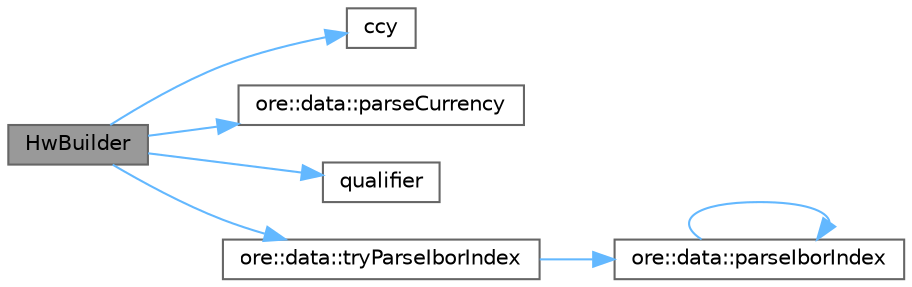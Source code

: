 digraph "HwBuilder"
{
 // INTERACTIVE_SVG=YES
 // LATEX_PDF_SIZE
  bgcolor="transparent";
  edge [fontname=Helvetica,fontsize=10,labelfontname=Helvetica,labelfontsize=10];
  node [fontname=Helvetica,fontsize=10,shape=box,height=0.2,width=0.4];
  rankdir="LR";
  Node1 [label="HwBuilder",height=0.2,width=0.4,color="gray40", fillcolor="grey60", style="filled", fontcolor="black",tooltip=" "];
  Node1 -> Node2 [color="steelblue1",style="solid"];
  Node2 [label="ccy",height=0.2,width=0.4,color="grey40", fillcolor="white", style="filled",URL="$classore_1_1data_1_1_hw_builder.html#abb9f3153eb4f49f03a95cd65b7fbed35",tooltip=" "];
  Node1 -> Node3 [color="steelblue1",style="solid"];
  Node3 [label="ore::data::parseCurrency",height=0.2,width=0.4,color="grey40", fillcolor="white", style="filled",URL="$group__utilities.html#ga6e9e781a58e78200301c76161589fc7b",tooltip="Convert text to QuantLib::Currency."];
  Node1 -> Node4 [color="steelblue1",style="solid"];
  Node4 [label="qualifier",height=0.2,width=0.4,color="grey40", fillcolor="white", style="filled",URL="$classore_1_1data_1_1_hw_builder.html#ac0a9984f72d7e35c76b720d203bc8611",tooltip=" "];
  Node1 -> Node5 [color="steelblue1",style="solid"];
  Node5 [label="ore::data::tryParseIborIndex",height=0.2,width=0.4,color="grey40", fillcolor="white", style="filled",URL="$group__utilities.html#ga53500116b2cd1c6fd1598065f9ef64b2",tooltip="Try to convert std::string to QuantLib::IborIndex."];
  Node5 -> Node6 [color="steelblue1",style="solid"];
  Node6 [label="ore::data::parseIborIndex",height=0.2,width=0.4,color="grey40", fillcolor="white", style="filled",URL="$group__utilities.html#ga2d18ab5807f92319c9db2c13f4904738",tooltip="Convert std::string to QuantLib::IborIndex."];
  Node6 -> Node6 [color="steelblue1",style="solid"];
}
